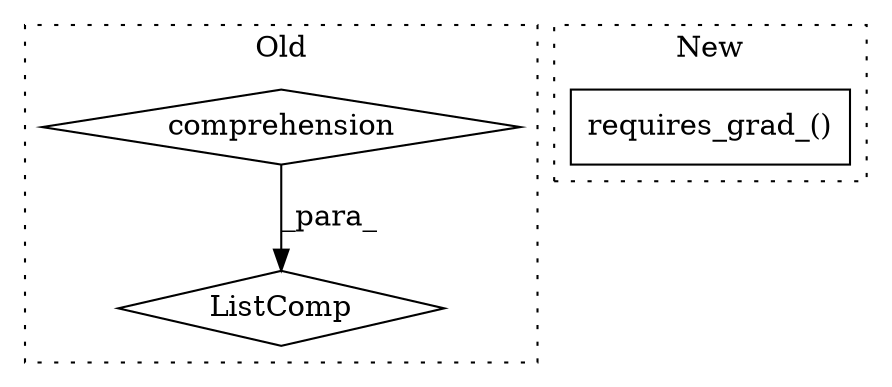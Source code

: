digraph G {
subgraph cluster0 {
1 [label="ListComp" a="106" s="5136" l="30" shape="diamond"];
3 [label="comprehension" a="45" s="5155" l="3" shape="diamond"];
label = "Old";
style="dotted";
}
subgraph cluster1 {
2 [label="requires_grad_()" a="75" s="4789" l="33" shape="box"];
label = "New";
style="dotted";
}
3 -> 1 [label="_para_"];
}